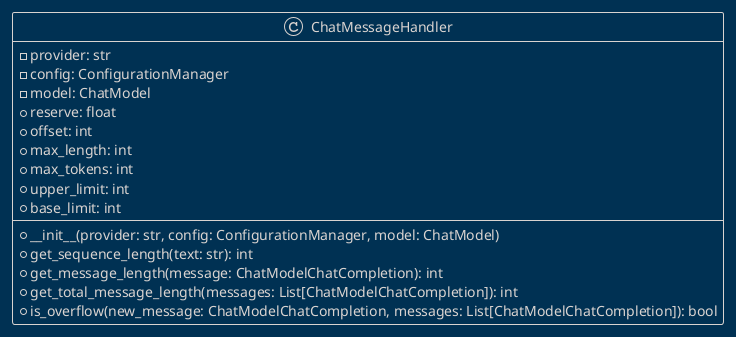 @startuml ChatMessageHandler
!theme blueprint

' docs/diagrams/plantuml/chat_message_handler.puml

class ChatMessageHandler {
  - provider: str
  - config: ConfigurationManager
  - model: ChatModel
  + reserve: float
  + offset: int
  + max_length: int
  + max_tokens: int
  + upper_limit: int
  + base_limit: int
  + __init__(provider: str, config: ConfigurationManager, model: ChatModel)
  + get_sequence_length(text: str): int
  + get_message_length(message: ChatModelChatCompletion): int
  + get_total_message_length(messages: List[ChatModelChatCompletion]): int
  + is_overflow(new_message: ChatModelChatCompletion, messages: List[ChatModelChatCompletion]): bool
}

@enduml

